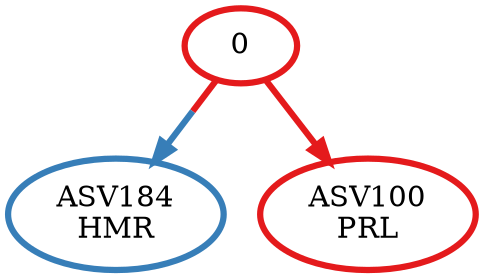 digraph T {
	{
		rank=same
		2 [penwidth=3,colorscheme=set19,color=2,label="ASV184\nHMR"]
		1 [penwidth=3,colorscheme=set19,color=1,label="ASV100\nPRL"]
	}
	0 [penwidth=3,colorscheme=set19,color=1,label="0"]
	0 -> 2 [penwidth=3,colorscheme=set19,color="1;0.5:2"]
	0 -> 1 [penwidth=3,colorscheme=set19,color=1]
}
